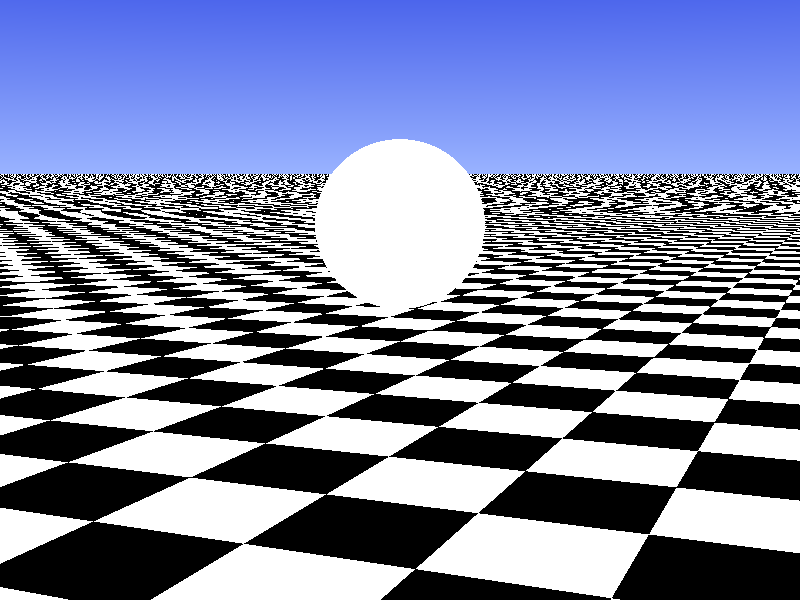 camera {
  location  <5.0, -12.0, 2.0>
  up z sky z
  look_at   <0.0, 0.0, 0.5> 
  angle 40
}

sky_sphere {
  pigment {
    gradient z
    color_map {
      [0.0 rgb <0.6,0.7,1.0>]
      [0.2 rgb <0.2,0.3,0.9>]
    }
  }
}

light_source {
  <3, 1, 2>*1000
  color rgb <2.2, 1.8, 1.5>
}   

// ----------------------------------------

plane {
  z, 0
  texture {
    pigment {
      checker
      color rgb 1, color rgb 0
    }
  }
}

sphere {
  z*1.4, 1
  texture {
    pigment { color rgb 1 }
    finish{
      diffuse 0.3
      ambient 0.0
      specular 0.6
      reflection 0.8
    }
  }
}  